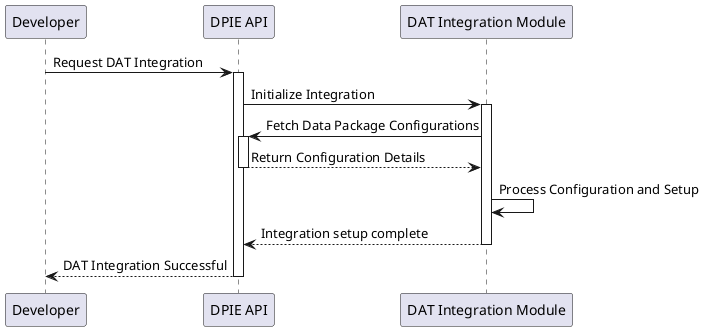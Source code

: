 @startuml
participant Developer
participant "DPIE API" as DPIE
participant "DAT Integration Module" as DAT

Developer -> DPIE: Request DAT Integration
activate DPIE
DPIE -> DAT: Initialize Integration
activate DAT
DAT -> DPIE: Fetch Data Package Configurations
activate DPIE
DPIE --> DAT: Return Configuration Details
deactivate DPIE
DAT -> DAT: Process Configuration and Setup
DAT --> DPIE: Integration setup complete
deactivate DAT
DPIE --> Developer: DAT Integration Successful
deactivate DPIE
@enduml